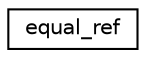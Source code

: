 digraph "Graphical Class Hierarchy"
{
 // LATEX_PDF_SIZE
  edge [fontname="Helvetica",fontsize="10",labelfontname="Helvetica",labelfontsize="10"];
  node [fontname="Helvetica",fontsize="10",shape=record];
  rankdir="LR";
  Node0 [label="equal_ref",height=0.2,width=0.4,color="black", fillcolor="white", style="filled",URL="$structequal__ref.html",tooltip="Compare reference wrappers for equality."];
}
